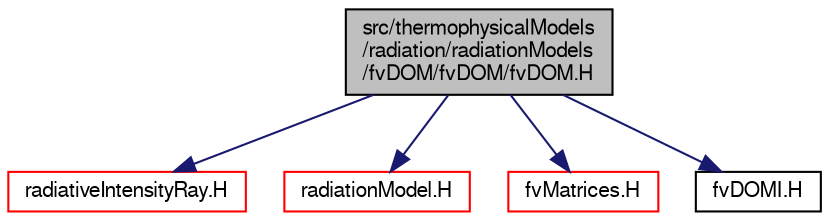 digraph "src/thermophysicalModels/radiation/radiationModels/fvDOM/fvDOM/fvDOM.H"
{
  bgcolor="transparent";
  edge [fontname="FreeSans",fontsize="10",labelfontname="FreeSans",labelfontsize="10"];
  node [fontname="FreeSans",fontsize="10",shape=record];
  Node1 [label="src/thermophysicalModels\l/radiation/radiationModels\l/fvDOM/fvDOM/fvDOM.H",height=0.2,width=0.4,color="black", fillcolor="grey75", style="filled" fontcolor="black"];
  Node1 -> Node2 [color="midnightblue",fontsize="10",style="solid",fontname="FreeSans"];
  Node2 [label="radiativeIntensityRay.H",height=0.2,width=0.4,color="red",URL="$a09645.html"];
  Node1 -> Node3 [color="midnightblue",fontsize="10",style="solid",fontname="FreeSans"];
  Node3 [label="radiationModel.H",height=0.2,width=0.4,color="red",URL="$a09652.html"];
  Node1 -> Node4 [color="midnightblue",fontsize="10",style="solid",fontname="FreeSans"];
  Node4 [label="fvMatrices.H",height=0.2,width=0.4,color="red",URL="$a05352.html",tooltip="A special matrix type and solver, designed for finite volume solutions of scalar equations. "];
  Node1 -> Node5 [color="midnightblue",fontsize="10",style="solid",fontname="FreeSans"];
  Node5 [label="fvDOMI.H",height=0.2,width=0.4,color="black",URL="$a09643.html"];
}
